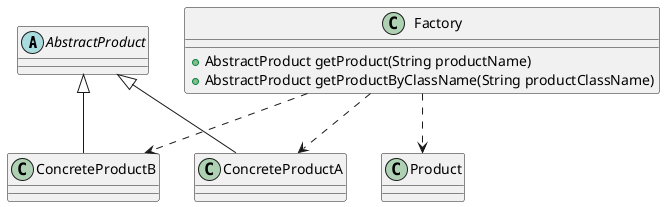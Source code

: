 @startuml

abstract class AbstractProduct
class ConcreteProductA extends AbstractProduct
class ConcreteProductB extends AbstractProduct
class Factory {
    + AbstractProduct getProduct(String productName)
    + AbstractProduct getProductByClassName(String productClassName)
}
Factory ..> Product
Factory ..> ConcreteProductA
Factory ..> ConcreteProductB

@enduml